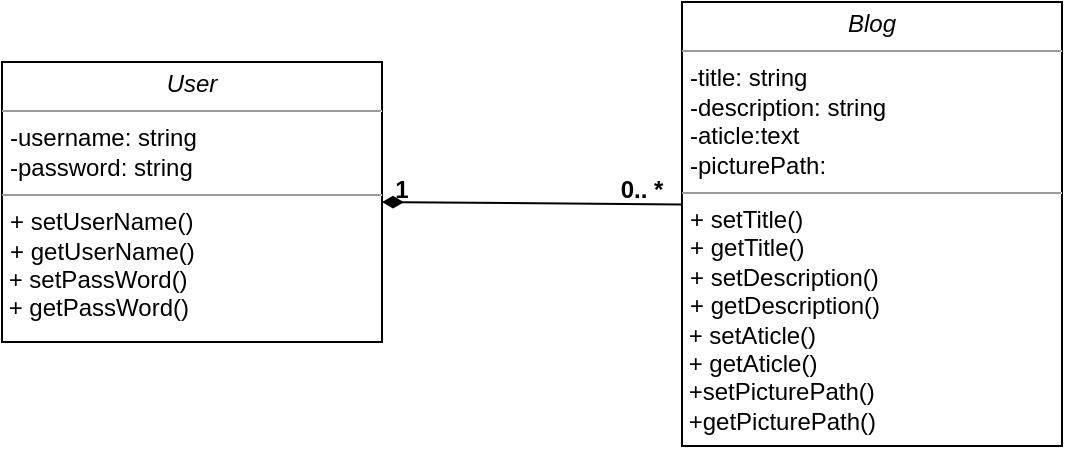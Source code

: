 <mxfile version="18.0.8" type="device"><diagram id="pRKcjOm2Exxz1_vegQEE" name="Page-1"><mxGraphModel dx="832" dy="500" grid="1" gridSize="10" guides="1" tooltips="1" connect="1" arrows="1" fold="1" page="1" pageScale="1" pageWidth="827" pageHeight="1169" math="0" shadow="0"><root><mxCell id="0"/><mxCell id="1" parent="0"/><mxCell id="pqDXOxo_SPrPjeZZ1TT--133" value="&lt;p style=&quot;margin:0px;margin-top:4px;text-align:center;&quot;&gt;&lt;i&gt;User&lt;/i&gt;&lt;/p&gt;&lt;hr size=&quot;1&quot;&gt;&lt;p style=&quot;margin:0px;margin-left:4px;&quot;&gt;-username: string&lt;br&gt;-password: string&lt;/p&gt;&lt;hr size=&quot;1&quot;&gt;&lt;p style=&quot;margin:0px;margin-left:4px;&quot;&gt;+ setUserName()&lt;/p&gt;&lt;p style=&quot;margin:0px;margin-left:4px;&quot;&gt;+ getUserName()&lt;/p&gt;&amp;nbsp;+ setPassWord()&lt;br&gt;&amp;nbsp;+ getPassWord()&lt;p style=&quot;margin:0px;margin-left:4px;&quot;&gt;&lt;br&gt;&lt;/p&gt;" style="verticalAlign=top;align=left;overflow=fill;fontSize=12;fontFamily=Helvetica;html=1;" parent="1" vertex="1"><mxGeometry x="110" y="190" width="190" height="140" as="geometry"/></mxCell><mxCell id="pqDXOxo_SPrPjeZZ1TT--134" value="&lt;p style=&quot;margin:0px;margin-top:4px;text-align:center;&quot;&gt;&lt;i&gt;Blog&lt;/i&gt;&lt;/p&gt;&lt;hr size=&quot;1&quot;&gt;&lt;p style=&quot;margin:0px;margin-left:4px;&quot;&gt;-title: string&lt;br&gt;-description: string&lt;/p&gt;&lt;p style=&quot;margin:0px;margin-left:4px;&quot;&gt;-aticle:text&lt;/p&gt;&lt;p style=&quot;margin:0px;margin-left:4px;&quot;&gt;-picturePath:&lt;/p&gt;&lt;hr size=&quot;1&quot;&gt;&lt;p style=&quot;margin:0px;margin-left:4px;&quot;&gt;+ setTitle()&lt;br&gt;+ getTitle()&lt;br&gt;&lt;/p&gt;&lt;p style=&quot;margin:0px;margin-left:4px;&quot;&gt;+ setDescription()&lt;br&gt;+ getDescription()&lt;br&gt;&lt;/p&gt;&amp;nbsp;+ setAticle()&lt;br&gt;&amp;nbsp;+ getAticle()&lt;br&gt;&amp;nbsp;+setPicturePath()&lt;br&gt;&amp;nbsp;+getPicturePath()&lt;br&gt;" style="verticalAlign=top;align=left;overflow=fill;fontSize=12;fontFamily=Helvetica;html=1;" parent="1" vertex="1"><mxGeometry x="450" y="160" width="190" height="222" as="geometry"/></mxCell><mxCell id="m4IWAfEZYXsSsM79LQSu-1" value="" style="endArrow=none;startArrow=diamondThin;endFill=0;startFill=1;html=1;verticalAlign=bottom;labelBackgroundColor=none;strokeWidth=1;startSize=8;endSize=8;rounded=0;exitX=1;exitY=0.5;exitDx=0;exitDy=0;entryX=0;entryY=0.456;entryDx=0;entryDy=0;entryPerimeter=0;" parent="1" source="pqDXOxo_SPrPjeZZ1TT--133" target="pqDXOxo_SPrPjeZZ1TT--134" edge="1"><mxGeometry width="160" relative="1" as="geometry"><mxPoint x="330" y="290" as="sourcePoint"/><mxPoint x="490" y="290" as="targetPoint"/></mxGeometry></mxCell><mxCell id="m4IWAfEZYXsSsM79LQSu-2" value="1" style="text;align=center;fontStyle=1;verticalAlign=middle;spacingLeft=3;spacingRight=3;strokeColor=none;rotatable=0;points=[[0,0.5],[1,0.5]];portConstraint=eastwest;" parent="1" vertex="1"><mxGeometry x="270" y="240" width="80" height="26" as="geometry"/></mxCell><mxCell id="m4IWAfEZYXsSsM79LQSu-3" value="0.. *" style="text;align=center;fontStyle=1;verticalAlign=middle;spacingLeft=3;spacingRight=3;strokeColor=none;rotatable=0;points=[[0,0.5],[1,0.5]];portConstraint=eastwest;" parent="1" vertex="1"><mxGeometry x="390" y="240" width="80" height="26" as="geometry"/></mxCell></root></mxGraphModel></diagram></mxfile>